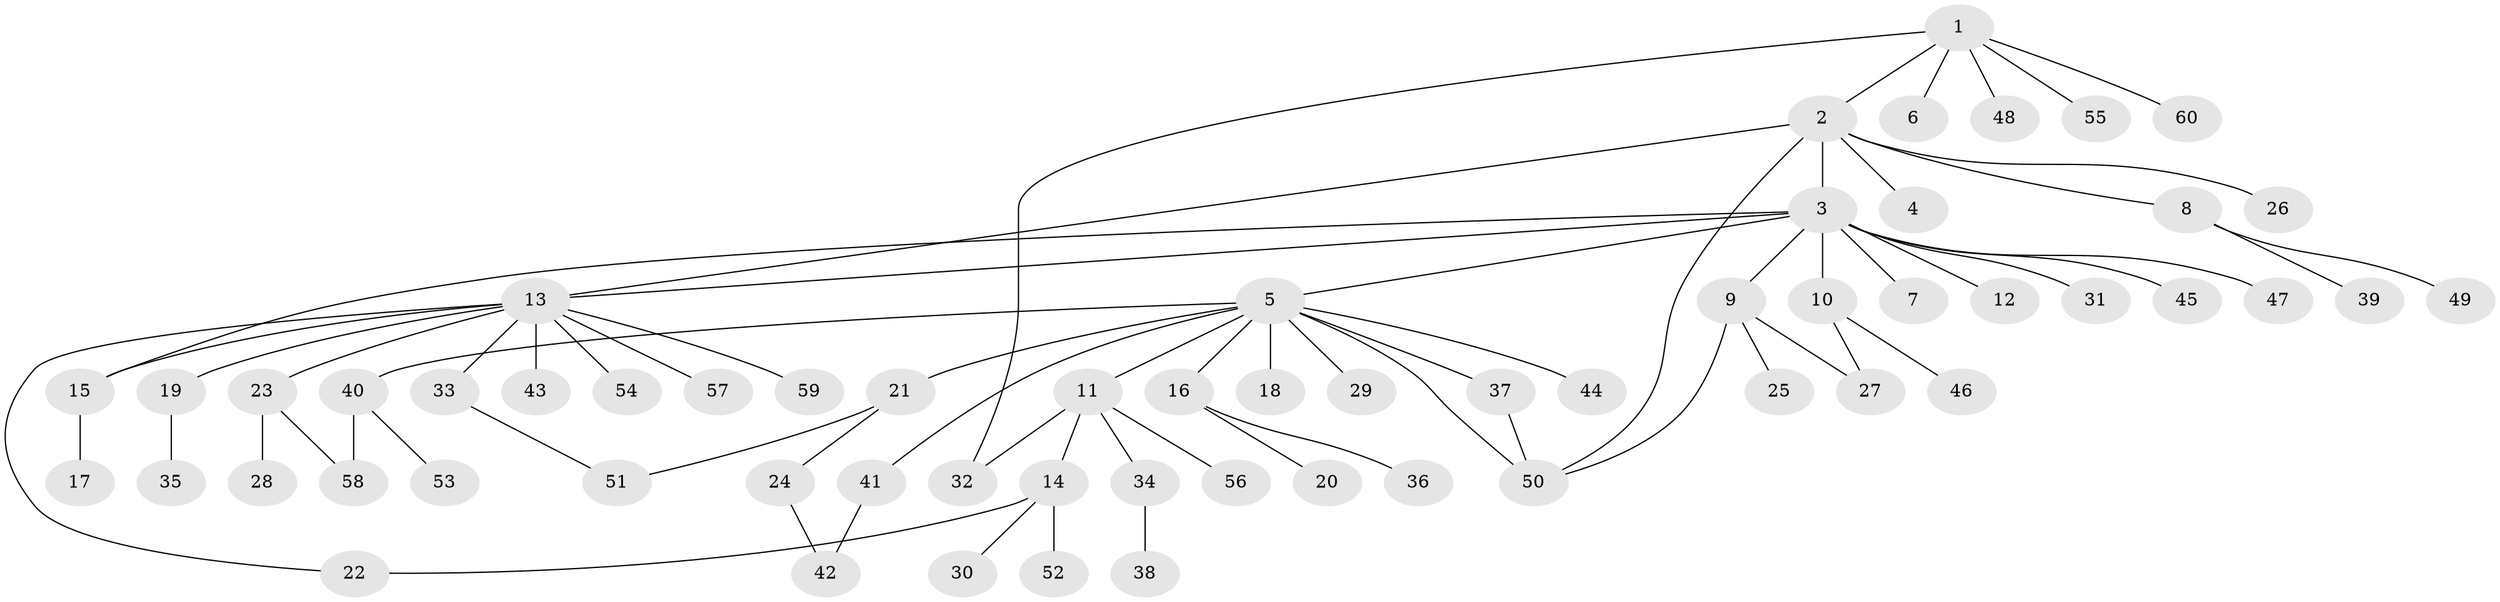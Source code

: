 // coarse degree distribution, {1: 0.7222222222222222, 2: 0.05555555555555555, 3: 0.1111111111111111, 10: 0.05555555555555555, 7: 0.05555555555555555}
// Generated by graph-tools (version 1.1) at 2025/51/03/04/25 21:51:28]
// undirected, 60 vertices, 70 edges
graph export_dot {
graph [start="1"]
  node [color=gray90,style=filled];
  1;
  2;
  3;
  4;
  5;
  6;
  7;
  8;
  9;
  10;
  11;
  12;
  13;
  14;
  15;
  16;
  17;
  18;
  19;
  20;
  21;
  22;
  23;
  24;
  25;
  26;
  27;
  28;
  29;
  30;
  31;
  32;
  33;
  34;
  35;
  36;
  37;
  38;
  39;
  40;
  41;
  42;
  43;
  44;
  45;
  46;
  47;
  48;
  49;
  50;
  51;
  52;
  53;
  54;
  55;
  56;
  57;
  58;
  59;
  60;
  1 -- 2;
  1 -- 6;
  1 -- 32;
  1 -- 48;
  1 -- 55;
  1 -- 60;
  2 -- 3;
  2 -- 4;
  2 -- 8;
  2 -- 13;
  2 -- 26;
  2 -- 50;
  3 -- 5;
  3 -- 7;
  3 -- 9;
  3 -- 10;
  3 -- 12;
  3 -- 13;
  3 -- 15;
  3 -- 31;
  3 -- 45;
  3 -- 47;
  5 -- 11;
  5 -- 16;
  5 -- 18;
  5 -- 21;
  5 -- 29;
  5 -- 37;
  5 -- 40;
  5 -- 41;
  5 -- 44;
  5 -- 50;
  8 -- 39;
  8 -- 49;
  9 -- 25;
  9 -- 27;
  9 -- 50;
  10 -- 27;
  10 -- 46;
  11 -- 14;
  11 -- 32;
  11 -- 34;
  11 -- 56;
  13 -- 15;
  13 -- 19;
  13 -- 22;
  13 -- 23;
  13 -- 33;
  13 -- 43;
  13 -- 54;
  13 -- 57;
  13 -- 59;
  14 -- 22;
  14 -- 30;
  14 -- 52;
  15 -- 17;
  16 -- 20;
  16 -- 36;
  19 -- 35;
  21 -- 24;
  21 -- 51;
  23 -- 28;
  23 -- 58;
  24 -- 42;
  33 -- 51;
  34 -- 38;
  37 -- 50;
  40 -- 53;
  40 -- 58;
  41 -- 42;
}
